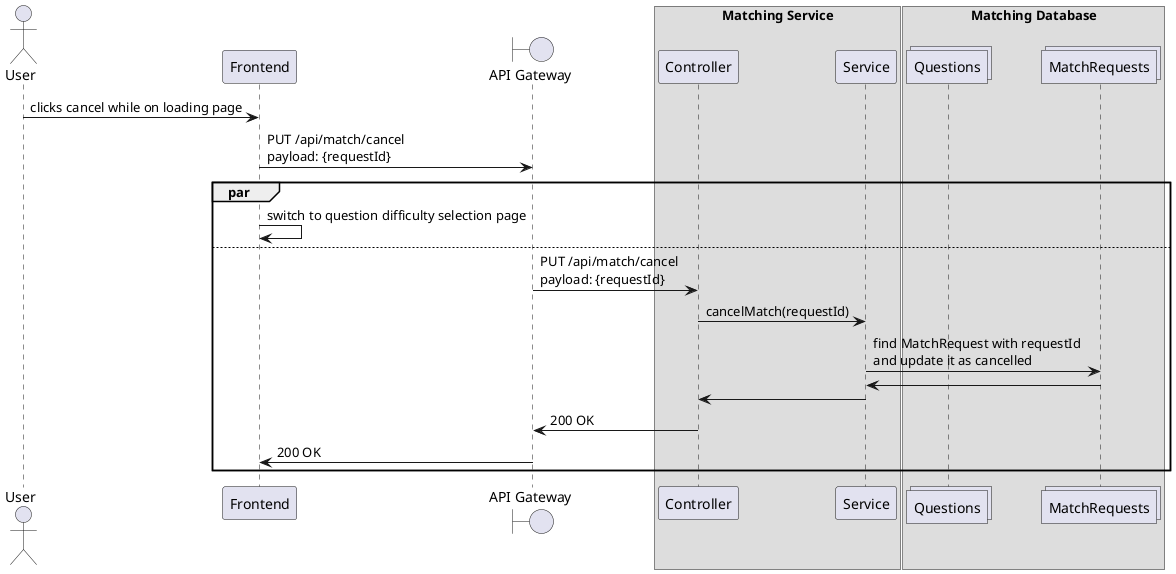 @startuml
actor User as user
'box frontend
participant "Frontend" as webapp
' participant "Socket Client" as socketclient
' end box
boundary "API Gateway" as gateway
box "Matching Service"
participant "Controller" as controller
participant "Service" as service
end box
box "Matching Database"
collections Questions as questions
collections MatchRequests as matchrequests

user -> webapp: clicks cancel while on loading page
webapp -> gateway: PUT /api/match/cancel \npayload: {requestId}
par 
webapp -> webapp: switch to question difficulty selection page
else
gateway -> controller: PUT /api/match/cancel \npayload: {requestId}
controller -> service: cancelMatch(requestId)
service -> matchrequests: find MatchRequest with requestId \nand update it as cancelled
matchrequests -> service
service -> controller
controller -> gateway: 200 OK
gateway -> webapp: 200 OK
end
@enduml